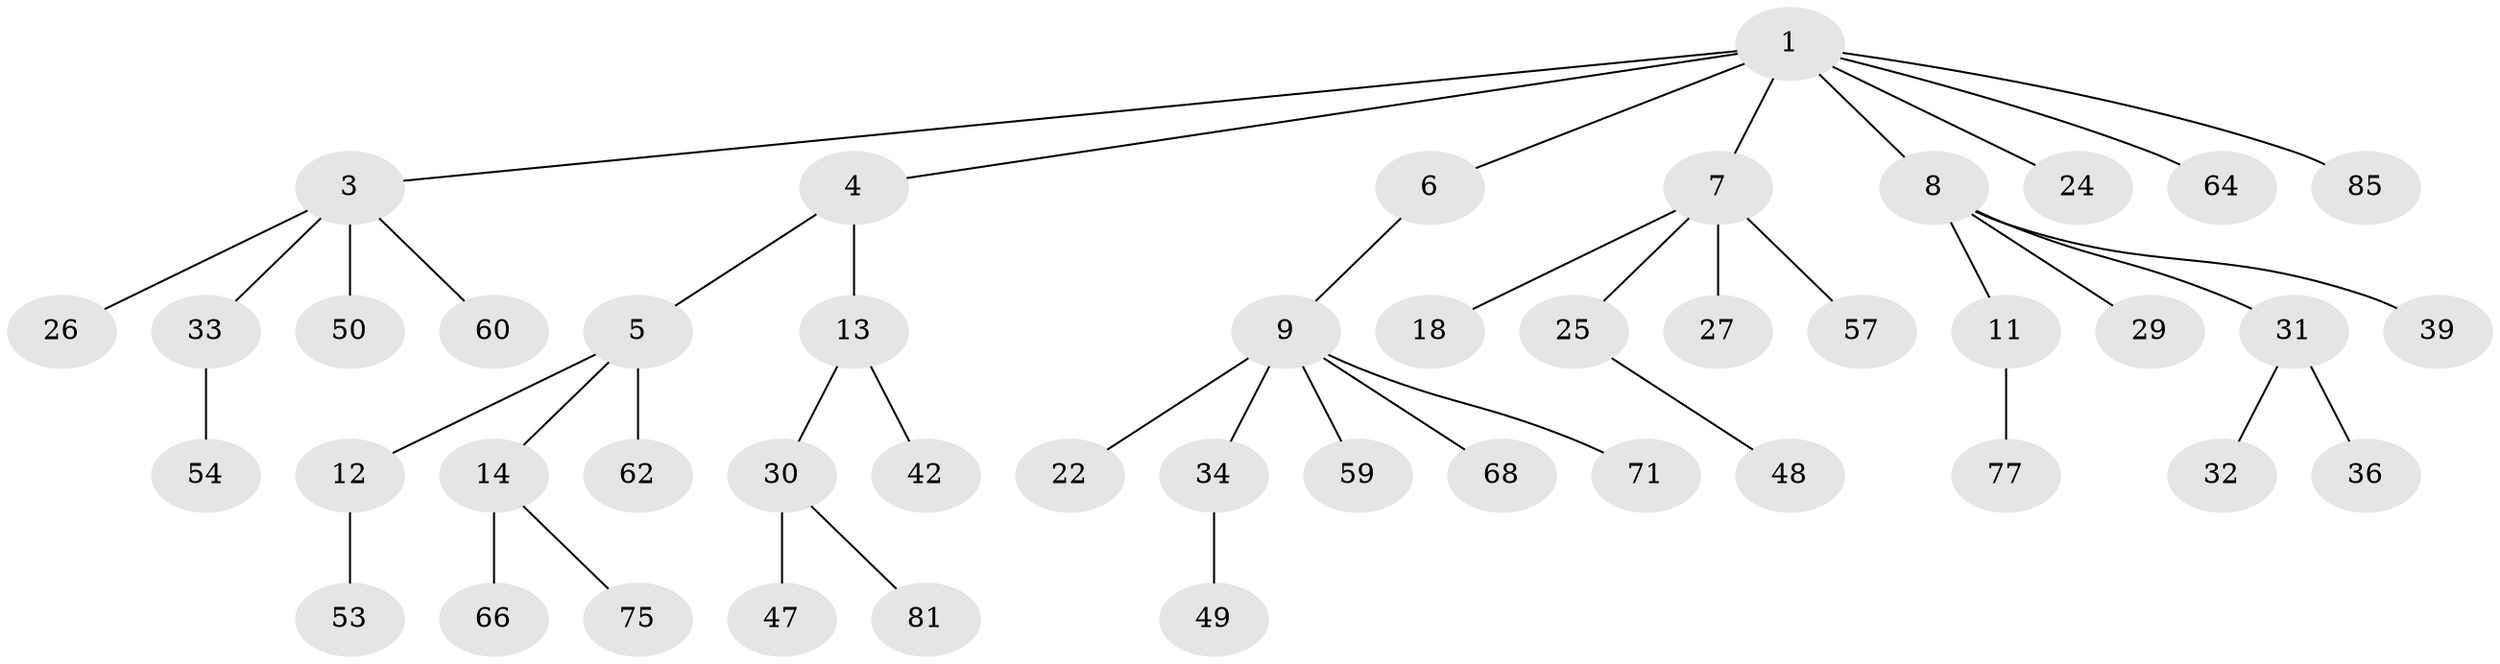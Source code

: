 // original degree distribution, {5: 0.044444444444444446, 4: 0.044444444444444446, 3: 0.1, 6: 0.03333333333333333, 7: 0.011111111111111112, 2: 0.23333333333333334, 1: 0.5333333333333333}
// Generated by graph-tools (version 1.1) at 2025/15/03/09/25 04:15:39]
// undirected, 45 vertices, 44 edges
graph export_dot {
graph [start="1"]
  node [color=gray90,style=filled];
  1 [super="+2"];
  3 [super="+84+21"];
  4;
  5 [super="+20"];
  6 [super="+90+19"];
  7 [super="+72+10+46+51+35"];
  8 [super="+86+87"];
  9 [super="+45+78+28"];
  11;
  12 [super="+56"];
  13 [super="+15"];
  14 [super="+52+16"];
  18 [super="+23"];
  22;
  24;
  25 [super="+58+76"];
  26;
  27 [super="+44"];
  29;
  30 [super="+40"];
  31;
  32;
  33;
  34 [super="+41"];
  36 [super="+37"];
  39;
  42 [super="+61"];
  47 [super="+83"];
  48;
  49;
  50;
  53;
  54;
  57;
  59;
  60 [super="+67"];
  62;
  64;
  66;
  68 [super="+69"];
  71 [super="+89"];
  75;
  77;
  81;
  85;
  1 -- 7;
  1 -- 8;
  1 -- 24;
  1 -- 64;
  1 -- 3;
  1 -- 4;
  1 -- 85;
  1 -- 6;
  3 -- 33;
  3 -- 26;
  3 -- 50;
  3 -- 60;
  4 -- 5;
  4 -- 13;
  5 -- 12;
  5 -- 14;
  5 -- 62;
  6 -- 9;
  7 -- 18;
  7 -- 25;
  7 -- 27;
  7 -- 57;
  8 -- 11;
  8 -- 29;
  8 -- 31;
  8 -- 39;
  9 -- 22;
  9 -- 59;
  9 -- 34;
  9 -- 68;
  9 -- 71;
  11 -- 77;
  12 -- 53;
  13 -- 42;
  13 -- 30;
  14 -- 66;
  14 -- 75;
  25 -- 48;
  30 -- 81;
  30 -- 47;
  31 -- 32;
  31 -- 36;
  33 -- 54;
  34 -- 49;
}
